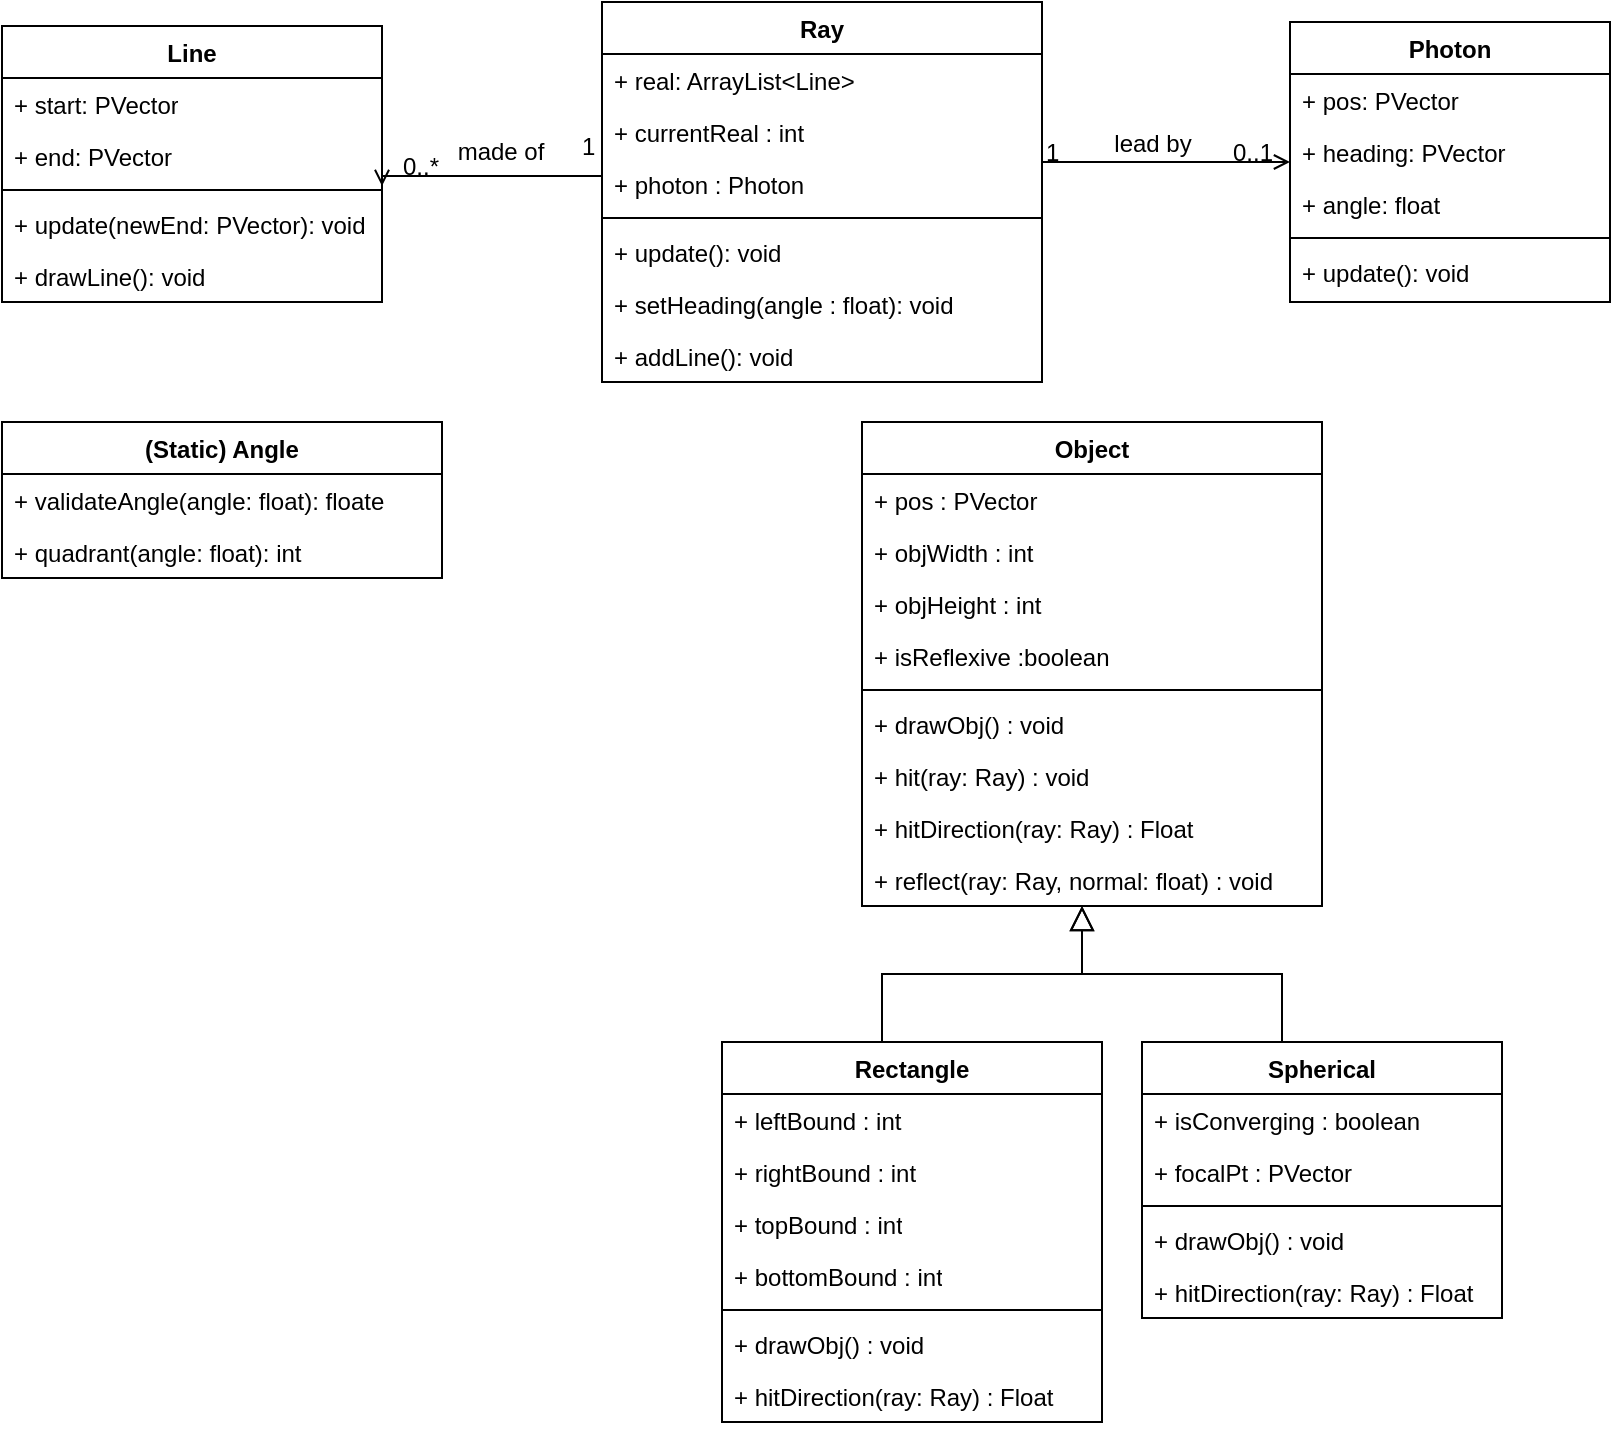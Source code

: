 <mxfile version="21.3.5" type="device">
  <diagram id="C5RBs43oDa-KdzZeNtuy" name="Page-1">
    <mxGraphModel dx="2234" dy="1274" grid="1" gridSize="10" guides="1" tooltips="1" connect="1" arrows="1" fold="1" page="0" pageScale="1" pageWidth="827" pageHeight="1169" background="#FFFFFF" math="0" shadow="0">
      <root>
        <mxCell id="WIyWlLk6GJQsqaUBKTNV-0" />
        <mxCell id="WIyWlLk6GJQsqaUBKTNV-1" parent="WIyWlLk6GJQsqaUBKTNV-0" />
        <mxCell id="zkfFHV4jXpPFQw0GAbJ--0" value="Ray" style="swimlane;fontStyle=1;align=center;verticalAlign=top;childLayout=stackLayout;horizontal=1;startSize=26;horizontalStack=0;resizeParent=1;resizeLast=0;collapsible=1;marginBottom=0;rounded=0;shadow=0;strokeWidth=1;labelBackgroundColor=none;" parent="WIyWlLk6GJQsqaUBKTNV-1" vertex="1">
          <mxGeometry x="-420" y="-160" width="220" height="190" as="geometry">
            <mxRectangle x="-424" y="-150" width="160" height="26" as="alternateBounds" />
          </mxGeometry>
        </mxCell>
        <mxCell id="zkfFHV4jXpPFQw0GAbJ--1" value="+ real: ArrayList&lt;Line&gt;" style="text;align=left;verticalAlign=top;spacingLeft=4;spacingRight=4;overflow=hidden;rotatable=0;points=[[0,0.5],[1,0.5]];portConstraint=eastwest;labelBackgroundColor=none;rounded=0;" parent="zkfFHV4jXpPFQw0GAbJ--0" vertex="1">
          <mxGeometry y="26" width="220" height="26" as="geometry" />
        </mxCell>
        <mxCell id="zkfFHV4jXpPFQw0GAbJ--2" value="+ currentReal : int" style="text;align=left;verticalAlign=top;spacingLeft=4;spacingRight=4;overflow=hidden;rotatable=0;points=[[0,0.5],[1,0.5]];portConstraint=eastwest;rounded=0;shadow=0;html=0;labelBackgroundColor=none;" parent="zkfFHV4jXpPFQw0GAbJ--0" vertex="1">
          <mxGeometry y="52" width="220" height="26" as="geometry" />
        </mxCell>
        <mxCell id="zkfFHV4jXpPFQw0GAbJ--3" value="+ photon : Photon" style="text;align=left;verticalAlign=top;spacingLeft=4;spacingRight=4;overflow=hidden;rotatable=0;points=[[0,0.5],[1,0.5]];portConstraint=eastwest;rounded=0;shadow=0;html=0;labelBackgroundColor=none;" parent="zkfFHV4jXpPFQw0GAbJ--0" vertex="1">
          <mxGeometry y="78" width="220" height="26" as="geometry" />
        </mxCell>
        <mxCell id="zkfFHV4jXpPFQw0GAbJ--4" value="" style="line;html=1;strokeWidth=1;align=left;verticalAlign=middle;spacingTop=-1;spacingLeft=3;spacingRight=3;rotatable=0;labelPosition=right;points=[];portConstraint=eastwest;labelBackgroundColor=none;rounded=0;" parent="zkfFHV4jXpPFQw0GAbJ--0" vertex="1">
          <mxGeometry y="104" width="220" height="8" as="geometry" />
        </mxCell>
        <mxCell id="zkfFHV4jXpPFQw0GAbJ--5" value="+ update(): void" style="text;align=left;verticalAlign=top;spacingLeft=4;spacingRight=4;overflow=hidden;rotatable=0;points=[[0,0.5],[1,0.5]];portConstraint=eastwest;labelBackgroundColor=none;rounded=0;" parent="zkfFHV4jXpPFQw0GAbJ--0" vertex="1">
          <mxGeometry y="112" width="220" height="26" as="geometry" />
        </mxCell>
        <mxCell id="tkSSD3aeQeOZpx0soxOB-32" value="+ setHeading(angle : float): void" style="text;strokeColor=none;fillColor=none;align=left;verticalAlign=top;spacingLeft=4;spacingRight=4;overflow=hidden;rotatable=0;points=[[0,0.5],[1,0.5]];portConstraint=eastwest;whiteSpace=wrap;html=1;labelBackgroundColor=none;rounded=0;" parent="zkfFHV4jXpPFQw0GAbJ--0" vertex="1">
          <mxGeometry y="138" width="220" height="26" as="geometry" />
        </mxCell>
        <mxCell id="ODQeRcwIHP8yYnW6PaXm-6" value="+ addLine(): void" style="text;strokeColor=none;fillColor=none;align=left;verticalAlign=top;spacingLeft=4;spacingRight=4;overflow=hidden;rotatable=0;points=[[0,0.5],[1,0.5]];portConstraint=eastwest;whiteSpace=wrap;html=1;" vertex="1" parent="zkfFHV4jXpPFQw0GAbJ--0">
          <mxGeometry y="164" width="220" height="26" as="geometry" />
        </mxCell>
        <mxCell id="zkfFHV4jXpPFQw0GAbJ--17" value="Photon" style="swimlane;fontStyle=1;align=center;verticalAlign=top;childLayout=stackLayout;horizontal=1;startSize=26;horizontalStack=0;resizeParent=1;resizeLast=0;collapsible=1;marginBottom=0;rounded=0;shadow=0;strokeWidth=1;labelBackgroundColor=none;" parent="WIyWlLk6GJQsqaUBKTNV-1" vertex="1">
          <mxGeometry x="-76" y="-150" width="160" height="140" as="geometry">
            <mxRectangle x="-76" y="-150" width="160" height="26" as="alternateBounds" />
          </mxGeometry>
        </mxCell>
        <mxCell id="zkfFHV4jXpPFQw0GAbJ--18" value="+ pos: PVector" style="text;align=left;verticalAlign=top;spacingLeft=4;spacingRight=4;overflow=hidden;rotatable=0;points=[[0,0.5],[1,0.5]];portConstraint=eastwest;labelBackgroundColor=none;rounded=0;" parent="zkfFHV4jXpPFQw0GAbJ--17" vertex="1">
          <mxGeometry y="26" width="160" height="26" as="geometry" />
        </mxCell>
        <mxCell id="zkfFHV4jXpPFQw0GAbJ--19" value="+ heading: PVector" style="text;align=left;verticalAlign=top;spacingLeft=4;spacingRight=4;overflow=hidden;rotatable=0;points=[[0,0.5],[1,0.5]];portConstraint=eastwest;rounded=0;shadow=0;html=0;labelBackgroundColor=none;" parent="zkfFHV4jXpPFQw0GAbJ--17" vertex="1">
          <mxGeometry y="52" width="160" height="26" as="geometry" />
        </mxCell>
        <mxCell id="zkfFHV4jXpPFQw0GAbJ--20" value="+ angle: float" style="text;align=left;verticalAlign=top;spacingLeft=4;spacingRight=4;overflow=hidden;rotatable=0;points=[[0,0.5],[1,0.5]];portConstraint=eastwest;rounded=0;shadow=0;html=0;labelBackgroundColor=none;" parent="zkfFHV4jXpPFQw0GAbJ--17" vertex="1">
          <mxGeometry y="78" width="160" height="26" as="geometry" />
        </mxCell>
        <mxCell id="zkfFHV4jXpPFQw0GAbJ--23" value="" style="line;html=1;strokeWidth=1;align=left;verticalAlign=middle;spacingTop=-1;spacingLeft=3;spacingRight=3;rotatable=0;labelPosition=right;points=[];portConstraint=eastwest;labelBackgroundColor=none;rounded=0;" parent="zkfFHV4jXpPFQw0GAbJ--17" vertex="1">
          <mxGeometry y="104" width="160" height="8" as="geometry" />
        </mxCell>
        <mxCell id="zkfFHV4jXpPFQw0GAbJ--24" value="+ update(): void" style="text;align=left;verticalAlign=top;spacingLeft=4;spacingRight=4;overflow=hidden;rotatable=0;points=[[0,0.5],[1,0.5]];portConstraint=eastwest;labelBackgroundColor=none;rounded=0;" parent="zkfFHV4jXpPFQw0GAbJ--17" vertex="1">
          <mxGeometry y="112" width="160" height="26" as="geometry" />
        </mxCell>
        <mxCell id="zkfFHV4jXpPFQw0GAbJ--26" value="" style="endArrow=open;shadow=0;strokeWidth=1;rounded=0;endFill=1;edgeStyle=elbowEdgeStyle;elbow=vertical;labelBackgroundColor=none;fontColor=default;" parent="WIyWlLk6GJQsqaUBKTNV-1" source="zkfFHV4jXpPFQw0GAbJ--0" target="zkfFHV4jXpPFQw0GAbJ--17" edge="1">
          <mxGeometry x="0.5" y="41" relative="1" as="geometry">
            <mxPoint x="-204" y="-78" as="sourcePoint" />
            <mxPoint x="-44" y="-78" as="targetPoint" />
            <mxPoint x="-40" y="32" as="offset" />
          </mxGeometry>
        </mxCell>
        <mxCell id="zkfFHV4jXpPFQw0GAbJ--27" value="1" style="resizable=0;align=left;verticalAlign=bottom;labelBackgroundColor=none;fontSize=12;rounded=0;" parent="zkfFHV4jXpPFQw0GAbJ--26" connectable="0" vertex="1">
          <mxGeometry x="-1" relative="1" as="geometry">
            <mxPoint y="4" as="offset" />
          </mxGeometry>
        </mxCell>
        <mxCell id="zkfFHV4jXpPFQw0GAbJ--28" value="0..1" style="resizable=0;align=right;verticalAlign=bottom;labelBackgroundColor=none;fontSize=12;rounded=0;" parent="zkfFHV4jXpPFQw0GAbJ--26" connectable="0" vertex="1">
          <mxGeometry x="1" relative="1" as="geometry">
            <mxPoint x="-7" y="4" as="offset" />
          </mxGeometry>
        </mxCell>
        <mxCell id="zkfFHV4jXpPFQw0GAbJ--29" value="lead by" style="text;html=1;resizable=0;points=[];;align=center;verticalAlign=middle;labelBackgroundColor=none;rounded=0;shadow=0;strokeWidth=1;fontSize=12;" parent="zkfFHV4jXpPFQw0GAbJ--26" vertex="1" connectable="0">
          <mxGeometry x="0.5" y="49" relative="1" as="geometry">
            <mxPoint x="-38" y="40" as="offset" />
          </mxGeometry>
        </mxCell>
        <mxCell id="tkSSD3aeQeOZpx0soxOB-1" value="Object" style="swimlane;fontStyle=1;align=center;verticalAlign=top;childLayout=stackLayout;horizontal=1;startSize=26;horizontalStack=0;resizeParent=1;resizeParentMax=0;resizeLast=0;collapsible=1;marginBottom=0;whiteSpace=wrap;html=1;labelBackgroundColor=none;rounded=0;" parent="WIyWlLk6GJQsqaUBKTNV-1" vertex="1">
          <mxGeometry x="-290" y="50" width="230" height="242" as="geometry">
            <mxRectangle x="-400" y="120" width="80" height="30" as="alternateBounds" />
          </mxGeometry>
        </mxCell>
        <mxCell id="tkSSD3aeQeOZpx0soxOB-2" value="+ pos : PVector" style="text;strokeColor=none;fillColor=none;align=left;verticalAlign=top;spacingLeft=4;spacingRight=4;overflow=hidden;rotatable=0;points=[[0,0.5],[1,0.5]];portConstraint=eastwest;whiteSpace=wrap;html=1;labelBackgroundColor=none;rounded=0;" parent="tkSSD3aeQeOZpx0soxOB-1" vertex="1">
          <mxGeometry y="26" width="230" height="26" as="geometry" />
        </mxCell>
        <mxCell id="tkSSD3aeQeOZpx0soxOB-5" value="+ objWidth : int" style="text;strokeColor=none;fillColor=none;align=left;verticalAlign=top;spacingLeft=4;spacingRight=4;overflow=hidden;rotatable=0;points=[[0,0.5],[1,0.5]];portConstraint=eastwest;whiteSpace=wrap;html=1;labelBackgroundColor=none;rounded=0;" parent="tkSSD3aeQeOZpx0soxOB-1" vertex="1">
          <mxGeometry y="52" width="230" height="26" as="geometry" />
        </mxCell>
        <mxCell id="tkSSD3aeQeOZpx0soxOB-6" value="+ objHeight : int" style="text;strokeColor=none;fillColor=none;align=left;verticalAlign=top;spacingLeft=4;spacingRight=4;overflow=hidden;rotatable=0;points=[[0,0.5],[1,0.5]];portConstraint=eastwest;whiteSpace=wrap;html=1;labelBackgroundColor=none;rounded=0;" parent="tkSSD3aeQeOZpx0soxOB-1" vertex="1">
          <mxGeometry y="78" width="230" height="26" as="geometry" />
        </mxCell>
        <mxCell id="tkSSD3aeQeOZpx0soxOB-7" value="+ isReflexive :boolean" style="text;strokeColor=none;fillColor=none;align=left;verticalAlign=top;spacingLeft=4;spacingRight=4;overflow=hidden;rotatable=0;points=[[0,0.5],[1,0.5]];portConstraint=eastwest;whiteSpace=wrap;html=1;labelBackgroundColor=none;rounded=0;" parent="tkSSD3aeQeOZpx0soxOB-1" vertex="1">
          <mxGeometry y="104" width="230" height="26" as="geometry" />
        </mxCell>
        <mxCell id="tkSSD3aeQeOZpx0soxOB-3" value="" style="line;strokeWidth=1;fillColor=none;align=left;verticalAlign=middle;spacingTop=-1;spacingLeft=3;spacingRight=3;rotatable=0;labelPosition=right;points=[];portConstraint=eastwest;labelBackgroundColor=none;rounded=0;" parent="tkSSD3aeQeOZpx0soxOB-1" vertex="1">
          <mxGeometry y="130" width="230" height="8" as="geometry" />
        </mxCell>
        <mxCell id="tkSSD3aeQeOZpx0soxOB-27" value="+ drawObj() : void" style="text;strokeColor=none;fillColor=none;align=left;verticalAlign=top;spacingLeft=4;spacingRight=4;overflow=hidden;rotatable=0;points=[[0,0.5],[1,0.5]];portConstraint=eastwest;whiteSpace=wrap;html=1;labelBackgroundColor=none;rounded=0;" parent="tkSSD3aeQeOZpx0soxOB-1" vertex="1">
          <mxGeometry y="138" width="230" height="26" as="geometry" />
        </mxCell>
        <mxCell id="tkSSD3aeQeOZpx0soxOB-9" value="+ hit(ray: Ray) : void" style="text;strokeColor=none;fillColor=none;align=left;verticalAlign=top;spacingLeft=4;spacingRight=4;overflow=hidden;rotatable=0;points=[[0,0.5],[1,0.5]];portConstraint=eastwest;whiteSpace=wrap;html=1;labelBackgroundColor=none;rounded=0;" parent="tkSSD3aeQeOZpx0soxOB-1" vertex="1">
          <mxGeometry y="164" width="230" height="26" as="geometry" />
        </mxCell>
        <mxCell id="tkSSD3aeQeOZpx0soxOB-8" value="+ hitDirection(ray: Ray) : Float" style="text;strokeColor=none;fillColor=none;align=left;verticalAlign=top;spacingLeft=4;spacingRight=4;overflow=hidden;rotatable=0;points=[[0,0.5],[1,0.5]];portConstraint=eastwest;whiteSpace=wrap;html=1;labelBackgroundColor=none;rounded=0;" parent="tkSSD3aeQeOZpx0soxOB-1" vertex="1">
          <mxGeometry y="190" width="230" height="26" as="geometry" />
        </mxCell>
        <mxCell id="tkSSD3aeQeOZpx0soxOB-10" value="+ reflect(ray: Ray, normal: float) : void" style="text;strokeColor=none;fillColor=none;align=left;verticalAlign=top;spacingLeft=4;spacingRight=4;overflow=hidden;rotatable=0;points=[[0,0.5],[1,0.5]];portConstraint=eastwest;whiteSpace=wrap;html=1;labelBackgroundColor=none;rounded=0;" parent="tkSSD3aeQeOZpx0soxOB-1" vertex="1">
          <mxGeometry y="216" width="230" height="26" as="geometry" />
        </mxCell>
        <mxCell id="tkSSD3aeQeOZpx0soxOB-11" value="" style="endArrow=block;endSize=10;endFill=0;shadow=0;strokeWidth=1;rounded=0;edgeStyle=elbowEdgeStyle;elbow=vertical;labelBackgroundColor=none;fontColor=default;" parent="WIyWlLk6GJQsqaUBKTNV-1" edge="1">
          <mxGeometry width="160" relative="1" as="geometry">
            <mxPoint x="-80" y="360" as="sourcePoint" />
            <mxPoint x="-180" y="292" as="targetPoint" />
          </mxGeometry>
        </mxCell>
        <mxCell id="tkSSD3aeQeOZpx0soxOB-12" value="" style="endArrow=block;endSize=10;endFill=0;shadow=0;strokeWidth=1;rounded=0;edgeStyle=elbowEdgeStyle;elbow=vertical;labelBackgroundColor=none;fontColor=default;" parent="WIyWlLk6GJQsqaUBKTNV-1" edge="1">
          <mxGeometry width="160" relative="1" as="geometry">
            <mxPoint x="-280" y="360" as="sourcePoint" />
            <mxPoint x="-180" y="292" as="targetPoint" />
          </mxGeometry>
        </mxCell>
        <mxCell id="tkSSD3aeQeOZpx0soxOB-13" value="Spherical" style="swimlane;fontStyle=1;align=center;verticalAlign=top;childLayout=stackLayout;horizontal=1;startSize=26;horizontalStack=0;resizeParent=1;resizeParentMax=0;resizeLast=0;collapsible=1;marginBottom=0;whiteSpace=wrap;html=1;labelBackgroundColor=none;rounded=0;" parent="WIyWlLk6GJQsqaUBKTNV-1" vertex="1">
          <mxGeometry x="-150" y="360" width="180" height="138" as="geometry" />
        </mxCell>
        <mxCell id="tkSSD3aeQeOZpx0soxOB-14" value="+ isConverging : boolean" style="text;strokeColor=none;fillColor=none;align=left;verticalAlign=top;spacingLeft=4;spacingRight=4;overflow=hidden;rotatable=0;points=[[0,0.5],[1,0.5]];portConstraint=eastwest;whiteSpace=wrap;html=1;labelBackgroundColor=none;rounded=0;" parent="tkSSD3aeQeOZpx0soxOB-13" vertex="1">
          <mxGeometry y="26" width="180" height="26" as="geometry" />
        </mxCell>
        <mxCell id="tkSSD3aeQeOZpx0soxOB-28" value="+ focalPt : PVector" style="text;strokeColor=none;fillColor=none;align=left;verticalAlign=top;spacingLeft=4;spacingRight=4;overflow=hidden;rotatable=0;points=[[0,0.5],[1,0.5]];portConstraint=eastwest;whiteSpace=wrap;html=1;labelBackgroundColor=none;rounded=0;" parent="tkSSD3aeQeOZpx0soxOB-13" vertex="1">
          <mxGeometry y="52" width="180" height="26" as="geometry" />
        </mxCell>
        <mxCell id="tkSSD3aeQeOZpx0soxOB-15" value="" style="line;strokeWidth=1;fillColor=none;align=left;verticalAlign=middle;spacingTop=-1;spacingLeft=3;spacingRight=3;rotatable=0;labelPosition=right;points=[];portConstraint=eastwest;labelBackgroundColor=none;rounded=0;" parent="tkSSD3aeQeOZpx0soxOB-13" vertex="1">
          <mxGeometry y="78" width="180" height="8" as="geometry" />
        </mxCell>
        <mxCell id="tkSSD3aeQeOZpx0soxOB-4" value="+ drawObj() : void" style="text;strokeColor=none;fillColor=none;align=left;verticalAlign=top;spacingLeft=4;spacingRight=4;overflow=hidden;rotatable=0;points=[[0,0.5],[1,0.5]];portConstraint=eastwest;whiteSpace=wrap;html=1;labelBackgroundColor=none;rounded=0;" parent="tkSSD3aeQeOZpx0soxOB-13" vertex="1">
          <mxGeometry y="86" width="180" height="26" as="geometry" />
        </mxCell>
        <mxCell id="tkSSD3aeQeOZpx0soxOB-30" value="+ hitDirection(ray: Ray) : Float" style="text;strokeColor=none;fillColor=none;align=left;verticalAlign=top;spacingLeft=4;spacingRight=4;overflow=hidden;rotatable=0;points=[[0,0.5],[1,0.5]];portConstraint=eastwest;whiteSpace=wrap;html=1;labelBackgroundColor=none;rounded=0;" parent="tkSSD3aeQeOZpx0soxOB-13" vertex="1">
          <mxGeometry y="112" width="180" height="26" as="geometry" />
        </mxCell>
        <mxCell id="tkSSD3aeQeOZpx0soxOB-18" value="Rectangle" style="swimlane;fontStyle=1;align=center;verticalAlign=top;childLayout=stackLayout;horizontal=1;startSize=26;horizontalStack=0;resizeParent=1;resizeParentMax=0;resizeLast=0;collapsible=1;marginBottom=0;whiteSpace=wrap;html=1;labelBackgroundColor=none;rounded=0;" parent="WIyWlLk6GJQsqaUBKTNV-1" vertex="1">
          <mxGeometry x="-360" y="360" width="190" height="190" as="geometry">
            <mxRectangle x="-470" y="460" width="100" height="30" as="alternateBounds" />
          </mxGeometry>
        </mxCell>
        <mxCell id="tkSSD3aeQeOZpx0soxOB-19" value="+ leftBound : int" style="text;strokeColor=none;fillColor=none;align=left;verticalAlign=top;spacingLeft=4;spacingRight=4;overflow=hidden;rotatable=0;points=[[0,0.5],[1,0.5]];portConstraint=eastwest;whiteSpace=wrap;html=1;labelBackgroundColor=none;rounded=0;" parent="tkSSD3aeQeOZpx0soxOB-18" vertex="1">
          <mxGeometry y="26" width="190" height="26" as="geometry" />
        </mxCell>
        <mxCell id="tkSSD3aeQeOZpx0soxOB-22" value="+ rightBound : int" style="text;strokeColor=none;fillColor=none;align=left;verticalAlign=top;spacingLeft=4;spacingRight=4;overflow=hidden;rotatable=0;points=[[0,0.5],[1,0.5]];portConstraint=eastwest;whiteSpace=wrap;html=1;labelBackgroundColor=none;rounded=0;" parent="tkSSD3aeQeOZpx0soxOB-18" vertex="1">
          <mxGeometry y="52" width="190" height="26" as="geometry" />
        </mxCell>
        <mxCell id="tkSSD3aeQeOZpx0soxOB-23" value="+ topBound : int" style="text;strokeColor=none;fillColor=none;align=left;verticalAlign=top;spacingLeft=4;spacingRight=4;overflow=hidden;rotatable=0;points=[[0,0.5],[1,0.5]];portConstraint=eastwest;whiteSpace=wrap;html=1;labelBackgroundColor=none;rounded=0;" parent="tkSSD3aeQeOZpx0soxOB-18" vertex="1">
          <mxGeometry y="78" width="190" height="26" as="geometry" />
        </mxCell>
        <mxCell id="tkSSD3aeQeOZpx0soxOB-24" value="+ bottomBound : int" style="text;strokeColor=none;fillColor=none;align=left;verticalAlign=top;spacingLeft=4;spacingRight=4;overflow=hidden;rotatable=0;points=[[0,0.5],[1,0.5]];portConstraint=eastwest;whiteSpace=wrap;html=1;labelBackgroundColor=none;rounded=0;" parent="tkSSD3aeQeOZpx0soxOB-18" vertex="1">
          <mxGeometry y="104" width="190" height="26" as="geometry" />
        </mxCell>
        <mxCell id="tkSSD3aeQeOZpx0soxOB-20" value="" style="line;strokeWidth=1;fillColor=none;align=left;verticalAlign=middle;spacingTop=-1;spacingLeft=3;spacingRight=3;rotatable=0;labelPosition=right;points=[];portConstraint=eastwest;labelBackgroundColor=none;rounded=0;" parent="tkSSD3aeQeOZpx0soxOB-18" vertex="1">
          <mxGeometry y="130" width="190" height="8" as="geometry" />
        </mxCell>
        <mxCell id="tkSSD3aeQeOZpx0soxOB-26" value="+ drawObj() : void" style="text;strokeColor=none;fillColor=none;align=left;verticalAlign=top;spacingLeft=4;spacingRight=4;overflow=hidden;rotatable=0;points=[[0,0.5],[1,0.5]];portConstraint=eastwest;whiteSpace=wrap;html=1;labelBackgroundColor=none;rounded=0;" parent="tkSSD3aeQeOZpx0soxOB-18" vertex="1">
          <mxGeometry y="138" width="190" height="26" as="geometry" />
        </mxCell>
        <mxCell id="tkSSD3aeQeOZpx0soxOB-29" value="+ hitDirection(ray: Ray) : Float" style="text;strokeColor=none;fillColor=none;align=left;verticalAlign=top;spacingLeft=4;spacingRight=4;overflow=hidden;rotatable=0;points=[[0,0.5],[1,0.5]];portConstraint=eastwest;whiteSpace=wrap;html=1;labelBackgroundColor=none;rounded=0;" parent="tkSSD3aeQeOZpx0soxOB-18" vertex="1">
          <mxGeometry y="164" width="190" height="26" as="geometry" />
        </mxCell>
        <mxCell id="tkSSD3aeQeOZpx0soxOB-33" value="Line" style="swimlane;fontStyle=1;align=center;verticalAlign=top;childLayout=stackLayout;horizontal=1;startSize=26;horizontalStack=0;resizeParent=1;resizeParentMax=0;resizeLast=0;collapsible=1;marginBottom=0;whiteSpace=wrap;html=1;labelBackgroundColor=none;rounded=0;" parent="WIyWlLk6GJQsqaUBKTNV-1" vertex="1">
          <mxGeometry x="-720" y="-148" width="190" height="138" as="geometry" />
        </mxCell>
        <mxCell id="tkSSD3aeQeOZpx0soxOB-34" value="+ start: PVector" style="text;strokeColor=none;fillColor=none;align=left;verticalAlign=top;spacingLeft=4;spacingRight=4;overflow=hidden;rotatable=0;points=[[0,0.5],[1,0.5]];portConstraint=eastwest;whiteSpace=wrap;html=1;labelBackgroundColor=none;rounded=0;" parent="tkSSD3aeQeOZpx0soxOB-33" vertex="1">
          <mxGeometry y="26" width="190" height="26" as="geometry" />
        </mxCell>
        <mxCell id="tkSSD3aeQeOZpx0soxOB-37" value="+ end: PVector" style="text;strokeColor=none;fillColor=none;align=left;verticalAlign=top;spacingLeft=4;spacingRight=4;overflow=hidden;rotatable=0;points=[[0,0.5],[1,0.5]];portConstraint=eastwest;whiteSpace=wrap;html=1;labelBackgroundColor=none;rounded=0;" parent="tkSSD3aeQeOZpx0soxOB-33" vertex="1">
          <mxGeometry y="52" width="190" height="26" as="geometry" />
        </mxCell>
        <mxCell id="tkSSD3aeQeOZpx0soxOB-35" value="" style="line;strokeWidth=1;fillColor=none;align=left;verticalAlign=middle;spacingTop=-1;spacingLeft=3;spacingRight=3;rotatable=0;labelPosition=right;points=[];portConstraint=eastwest;labelBackgroundColor=none;rounded=0;" parent="tkSSD3aeQeOZpx0soxOB-33" vertex="1">
          <mxGeometry y="78" width="190" height="8" as="geometry" />
        </mxCell>
        <mxCell id="tkSSD3aeQeOZpx0soxOB-36" value="+ update(newEnd: PVector): void" style="text;strokeColor=none;fillColor=none;align=left;verticalAlign=top;spacingLeft=4;spacingRight=4;overflow=hidden;rotatable=0;points=[[0,0.5],[1,0.5]];portConstraint=eastwest;whiteSpace=wrap;html=1;labelBackgroundColor=none;rounded=0;" parent="tkSSD3aeQeOZpx0soxOB-33" vertex="1">
          <mxGeometry y="86" width="190" height="26" as="geometry" />
        </mxCell>
        <mxCell id="tkSSD3aeQeOZpx0soxOB-38" value="+ drawLine(): void" style="text;strokeColor=none;fillColor=none;align=left;verticalAlign=top;spacingLeft=4;spacingRight=4;overflow=hidden;rotatable=0;points=[[0,0.5],[1,0.5]];portConstraint=eastwest;whiteSpace=wrap;html=1;labelBackgroundColor=none;rounded=0;" parent="tkSSD3aeQeOZpx0soxOB-33" vertex="1">
          <mxGeometry y="112" width="190" height="26" as="geometry" />
        </mxCell>
        <mxCell id="tkSSD3aeQeOZpx0soxOB-39" value="" style="endArrow=open;shadow=0;strokeWidth=1;rounded=0;endFill=1;edgeStyle=elbowEdgeStyle;elbow=vertical;exitX=0;exitY=0.154;exitDx=0;exitDy=0;exitPerimeter=0;labelBackgroundColor=none;fontColor=default;" parent="WIyWlLk6GJQsqaUBKTNV-1" source="zkfFHV4jXpPFQw0GAbJ--3" edge="1">
          <mxGeometry x="0.5" y="41" relative="1" as="geometry">
            <mxPoint x="-428" y="-68.5" as="sourcePoint" />
            <mxPoint x="-530" y="-68" as="targetPoint" />
            <mxPoint x="-40" y="32" as="offset" />
          </mxGeometry>
        </mxCell>
        <mxCell id="tkSSD3aeQeOZpx0soxOB-40" value="1" style="resizable=0;align=left;verticalAlign=bottom;labelBackgroundColor=none;fontSize=12;rounded=0;" parent="tkSSD3aeQeOZpx0soxOB-39" connectable="0" vertex="1">
          <mxGeometry x="-1" relative="1" as="geometry">
            <mxPoint x="-12" y="-1" as="offset" />
          </mxGeometry>
        </mxCell>
        <mxCell id="tkSSD3aeQeOZpx0soxOB-41" value="0..*" style="resizable=0;align=right;verticalAlign=bottom;labelBackgroundColor=none;fontSize=12;rounded=0;" parent="tkSSD3aeQeOZpx0soxOB-39" connectable="0" vertex="1">
          <mxGeometry x="1" relative="1" as="geometry">
            <mxPoint x="30" y="-1" as="offset" />
          </mxGeometry>
        </mxCell>
        <mxCell id="tkSSD3aeQeOZpx0soxOB-42" value="made of" style="text;html=1;resizable=0;points=[];;align=center;verticalAlign=middle;labelBackgroundColor=none;rounded=0;shadow=0;strokeWidth=1;fontSize=12;" parent="tkSSD3aeQeOZpx0soxOB-39" vertex="1" connectable="0">
          <mxGeometry x="0.5" y="49" relative="1" as="geometry">
            <mxPoint x="34" y="-61" as="offset" />
          </mxGeometry>
        </mxCell>
        <mxCell id="ODQeRcwIHP8yYnW6PaXm-0" value="(Static) Angle" style="swimlane;fontStyle=1;align=center;verticalAlign=top;childLayout=stackLayout;horizontal=1;startSize=26;horizontalStack=0;resizeParent=1;resizeParentMax=0;resizeLast=0;collapsible=1;marginBottom=0;whiteSpace=wrap;html=1;" vertex="1" parent="WIyWlLk6GJQsqaUBKTNV-1">
          <mxGeometry x="-720" y="50" width="220" height="78" as="geometry" />
        </mxCell>
        <mxCell id="ODQeRcwIHP8yYnW6PaXm-3" value="+ validateAngle(angle: float): floate" style="text;strokeColor=none;fillColor=none;align=left;verticalAlign=top;spacingLeft=4;spacingRight=4;overflow=hidden;rotatable=0;points=[[0,0.5],[1,0.5]];portConstraint=eastwest;whiteSpace=wrap;html=1;" vertex="1" parent="ODQeRcwIHP8yYnW6PaXm-0">
          <mxGeometry y="26" width="220" height="26" as="geometry" />
        </mxCell>
        <mxCell id="ODQeRcwIHP8yYnW6PaXm-4" value="+ quadrant(angle: float): int" style="text;strokeColor=none;fillColor=none;align=left;verticalAlign=top;spacingLeft=4;spacingRight=4;overflow=hidden;rotatable=0;points=[[0,0.5],[1,0.5]];portConstraint=eastwest;whiteSpace=wrap;html=1;" vertex="1" parent="ODQeRcwIHP8yYnW6PaXm-0">
          <mxGeometry y="52" width="220" height="26" as="geometry" />
        </mxCell>
      </root>
    </mxGraphModel>
  </diagram>
</mxfile>
